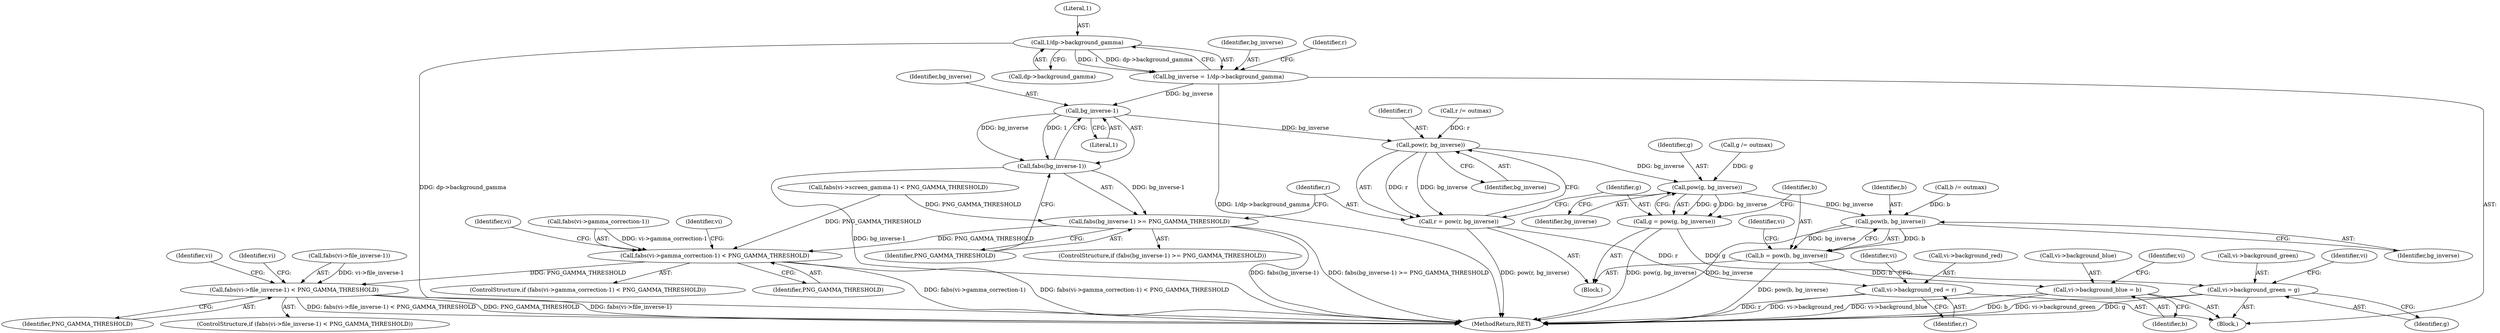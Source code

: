 digraph "0_Android_9d4853418ab2f754c2b63e091c29c5529b8b86ca_92@pointer" {
"1000367" [label="(Call,1/dp->background_gamma)"];
"1000365" [label="(Call,bg_inverse = 1/dp->background_gamma)"];
"1000408" [label="(Call,bg_inverse-1)"];
"1000407" [label="(Call,fabs(bg_inverse-1))"];
"1000406" [label="(Call,fabs(bg_inverse-1) >= PNG_GAMMA_THRESHOLD)"];
"1000482" [label="(Call,fabs(vi->gamma_correction-1) < PNG_GAMMA_THRESHOLD)"];
"1000505" [label="(Call,fabs(vi->file_inverse-1) < PNG_GAMMA_THRESHOLD)"];
"1000415" [label="(Call,pow(r, bg_inverse))"];
"1000413" [label="(Call,r = pow(r, bg_inverse))"];
"1000428" [label="(Call,vi->background_red = r)"];
"1000420" [label="(Call,pow(g, bg_inverse))"];
"1000418" [label="(Call,g = pow(g, bg_inverse))"];
"1000433" [label="(Call,vi->background_green = g)"];
"1000425" [label="(Call,pow(b, bg_inverse))"];
"1000423" [label="(Call,b = pow(b, bg_inverse))"];
"1000438" [label="(Call,vi->background_blue = b)"];
"1000481" [label="(ControlStructure,if (fabs(vi->gamma_correction-1) < PNG_GAMMA_THRESHOLD))"];
"1000369" [label="(Call,dp->background_gamma)"];
"1000367" [label="(Call,1/dp->background_gamma)"];
"1000406" [label="(Call,fabs(bg_inverse-1) >= PNG_GAMMA_THRESHOLD)"];
"1000418" [label="(Call,g = pow(g, bg_inverse))"];
"1000425" [label="(Call,pow(b, bg_inverse))"];
"1000363" [label="(Block,)"];
"1000437" [label="(Identifier,g)"];
"1000366" [label="(Identifier,bg_inverse)"];
"1000376" [label="(Identifier,r)"];
"1000426" [label="(Identifier,b)"];
"1000419" [label="(Identifier,g)"];
"1000438" [label="(Call,vi->background_blue = b)"];
"1000365" [label="(Call,bg_inverse = 1/dp->background_gamma)"];
"1000420" [label="(Call,pow(g, bg_inverse))"];
"1000427" [label="(Identifier,bg_inverse)"];
"1000413" [label="(Call,r = pow(r, bg_inverse))"];
"1000191" [label="(Call,fabs(vi->screen_gamma-1) < PNG_GAMMA_THRESHOLD)"];
"1000433" [label="(Call,vi->background_green = g)"];
"1000421" [label="(Identifier,g)"];
"1000492" [label="(Identifier,vi)"];
"1000411" [label="(Identifier,PNG_GAMMA_THRESHOLD)"];
"1000429" [label="(Call,vi->background_red)"];
"1000392" [label="(Call,g /= outmax)"];
"1000410" [label="(Literal,1)"];
"1000432" [label="(Identifier,r)"];
"1000368" [label="(Literal,1)"];
"1000497" [label="(Identifier,vi)"];
"1000520" [label="(Identifier,vi)"];
"1000382" [label="(Call,r /= outmax)"];
"1000435" [label="(Identifier,vi)"];
"1000416" [label="(Identifier,r)"];
"1000417" [label="(Identifier,bg_inverse)"];
"1000452" [label="(Identifier,vi)"];
"1000440" [label="(Identifier,vi)"];
"1000414" [label="(Identifier,r)"];
"1000505" [label="(Call,fabs(vi->file_inverse-1) < PNG_GAMMA_THRESHOLD)"];
"1000515" [label="(Identifier,vi)"];
"1000430" [label="(Identifier,vi)"];
"1000483" [label="(Call,fabs(vi->gamma_correction-1))"];
"1000407" [label="(Call,fabs(bg_inverse-1))"];
"1000412" [label="(Block,)"];
"1000525" [label="(MethodReturn,RET)"];
"1000428" [label="(Call,vi->background_red = r)"];
"1000439" [label="(Call,vi->background_blue)"];
"1000506" [label="(Call,fabs(vi->file_inverse-1))"];
"1000415" [label="(Call,pow(r, bg_inverse))"];
"1000482" [label="(Call,fabs(vi->gamma_correction-1) < PNG_GAMMA_THRESHOLD)"];
"1000489" [label="(Identifier,PNG_GAMMA_THRESHOLD)"];
"1000504" [label="(ControlStructure,if (fabs(vi->file_inverse-1) < PNG_GAMMA_THRESHOLD))"];
"1000405" [label="(ControlStructure,if (fabs(bg_inverse-1) >= PNG_GAMMA_THRESHOLD))"];
"1000512" [label="(Identifier,PNG_GAMMA_THRESHOLD)"];
"1000422" [label="(Identifier,bg_inverse)"];
"1000434" [label="(Call,vi->background_green)"];
"1000442" [label="(Identifier,b)"];
"1000402" [label="(Call,b /= outmax)"];
"1000408" [label="(Call,bg_inverse-1)"];
"1000409" [label="(Identifier,bg_inverse)"];
"1000423" [label="(Call,b = pow(b, bg_inverse))"];
"1000424" [label="(Identifier,b)"];
"1000367" -> "1000365"  [label="AST: "];
"1000367" -> "1000369"  [label="CFG: "];
"1000368" -> "1000367"  [label="AST: "];
"1000369" -> "1000367"  [label="AST: "];
"1000365" -> "1000367"  [label="CFG: "];
"1000367" -> "1000525"  [label="DDG: dp->background_gamma"];
"1000367" -> "1000365"  [label="DDG: 1"];
"1000367" -> "1000365"  [label="DDG: dp->background_gamma"];
"1000365" -> "1000363"  [label="AST: "];
"1000366" -> "1000365"  [label="AST: "];
"1000376" -> "1000365"  [label="CFG: "];
"1000365" -> "1000525"  [label="DDG: 1/dp->background_gamma"];
"1000365" -> "1000408"  [label="DDG: bg_inverse"];
"1000408" -> "1000407"  [label="AST: "];
"1000408" -> "1000410"  [label="CFG: "];
"1000409" -> "1000408"  [label="AST: "];
"1000410" -> "1000408"  [label="AST: "];
"1000407" -> "1000408"  [label="CFG: "];
"1000408" -> "1000407"  [label="DDG: bg_inverse"];
"1000408" -> "1000407"  [label="DDG: 1"];
"1000408" -> "1000415"  [label="DDG: bg_inverse"];
"1000407" -> "1000406"  [label="AST: "];
"1000411" -> "1000407"  [label="CFG: "];
"1000407" -> "1000525"  [label="DDG: bg_inverse-1"];
"1000407" -> "1000406"  [label="DDG: bg_inverse-1"];
"1000406" -> "1000405"  [label="AST: "];
"1000406" -> "1000411"  [label="CFG: "];
"1000411" -> "1000406"  [label="AST: "];
"1000414" -> "1000406"  [label="CFG: "];
"1000406" -> "1000525"  [label="DDG: fabs(bg_inverse-1)"];
"1000406" -> "1000525"  [label="DDG: fabs(bg_inverse-1) >= PNG_GAMMA_THRESHOLD"];
"1000191" -> "1000406"  [label="DDG: PNG_GAMMA_THRESHOLD"];
"1000406" -> "1000482"  [label="DDG: PNG_GAMMA_THRESHOLD"];
"1000482" -> "1000481"  [label="AST: "];
"1000482" -> "1000489"  [label="CFG: "];
"1000483" -> "1000482"  [label="AST: "];
"1000489" -> "1000482"  [label="AST: "];
"1000492" -> "1000482"  [label="CFG: "];
"1000497" -> "1000482"  [label="CFG: "];
"1000482" -> "1000525"  [label="DDG: fabs(vi->gamma_correction-1)"];
"1000482" -> "1000525"  [label="DDG: fabs(vi->gamma_correction-1) < PNG_GAMMA_THRESHOLD"];
"1000483" -> "1000482"  [label="DDG: vi->gamma_correction-1"];
"1000191" -> "1000482"  [label="DDG: PNG_GAMMA_THRESHOLD"];
"1000482" -> "1000505"  [label="DDG: PNG_GAMMA_THRESHOLD"];
"1000505" -> "1000504"  [label="AST: "];
"1000505" -> "1000512"  [label="CFG: "];
"1000506" -> "1000505"  [label="AST: "];
"1000512" -> "1000505"  [label="AST: "];
"1000515" -> "1000505"  [label="CFG: "];
"1000520" -> "1000505"  [label="CFG: "];
"1000505" -> "1000525"  [label="DDG: fabs(vi->file_inverse-1)"];
"1000505" -> "1000525"  [label="DDG: fabs(vi->file_inverse-1) < PNG_GAMMA_THRESHOLD"];
"1000505" -> "1000525"  [label="DDG: PNG_GAMMA_THRESHOLD"];
"1000506" -> "1000505"  [label="DDG: vi->file_inverse-1"];
"1000415" -> "1000413"  [label="AST: "];
"1000415" -> "1000417"  [label="CFG: "];
"1000416" -> "1000415"  [label="AST: "];
"1000417" -> "1000415"  [label="AST: "];
"1000413" -> "1000415"  [label="CFG: "];
"1000415" -> "1000413"  [label="DDG: r"];
"1000415" -> "1000413"  [label="DDG: bg_inverse"];
"1000382" -> "1000415"  [label="DDG: r"];
"1000415" -> "1000420"  [label="DDG: bg_inverse"];
"1000413" -> "1000412"  [label="AST: "];
"1000414" -> "1000413"  [label="AST: "];
"1000419" -> "1000413"  [label="CFG: "];
"1000413" -> "1000525"  [label="DDG: pow(r, bg_inverse)"];
"1000413" -> "1000428"  [label="DDG: r"];
"1000428" -> "1000363"  [label="AST: "];
"1000428" -> "1000432"  [label="CFG: "];
"1000429" -> "1000428"  [label="AST: "];
"1000432" -> "1000428"  [label="AST: "];
"1000435" -> "1000428"  [label="CFG: "];
"1000428" -> "1000525"  [label="DDG: r"];
"1000428" -> "1000525"  [label="DDG: vi->background_red"];
"1000420" -> "1000418"  [label="AST: "];
"1000420" -> "1000422"  [label="CFG: "];
"1000421" -> "1000420"  [label="AST: "];
"1000422" -> "1000420"  [label="AST: "];
"1000418" -> "1000420"  [label="CFG: "];
"1000420" -> "1000418"  [label="DDG: g"];
"1000420" -> "1000418"  [label="DDG: bg_inverse"];
"1000392" -> "1000420"  [label="DDG: g"];
"1000420" -> "1000425"  [label="DDG: bg_inverse"];
"1000418" -> "1000412"  [label="AST: "];
"1000419" -> "1000418"  [label="AST: "];
"1000424" -> "1000418"  [label="CFG: "];
"1000418" -> "1000525"  [label="DDG: pow(g, bg_inverse)"];
"1000418" -> "1000433"  [label="DDG: g"];
"1000433" -> "1000363"  [label="AST: "];
"1000433" -> "1000437"  [label="CFG: "];
"1000434" -> "1000433"  [label="AST: "];
"1000437" -> "1000433"  [label="AST: "];
"1000440" -> "1000433"  [label="CFG: "];
"1000433" -> "1000525"  [label="DDG: g"];
"1000433" -> "1000525"  [label="DDG: vi->background_green"];
"1000425" -> "1000423"  [label="AST: "];
"1000425" -> "1000427"  [label="CFG: "];
"1000426" -> "1000425"  [label="AST: "];
"1000427" -> "1000425"  [label="AST: "];
"1000423" -> "1000425"  [label="CFG: "];
"1000425" -> "1000525"  [label="DDG: bg_inverse"];
"1000425" -> "1000423"  [label="DDG: b"];
"1000425" -> "1000423"  [label="DDG: bg_inverse"];
"1000402" -> "1000425"  [label="DDG: b"];
"1000423" -> "1000412"  [label="AST: "];
"1000424" -> "1000423"  [label="AST: "];
"1000430" -> "1000423"  [label="CFG: "];
"1000423" -> "1000525"  [label="DDG: pow(b, bg_inverse)"];
"1000423" -> "1000438"  [label="DDG: b"];
"1000438" -> "1000363"  [label="AST: "];
"1000438" -> "1000442"  [label="CFG: "];
"1000439" -> "1000438"  [label="AST: "];
"1000442" -> "1000438"  [label="AST: "];
"1000452" -> "1000438"  [label="CFG: "];
"1000438" -> "1000525"  [label="DDG: b"];
"1000438" -> "1000525"  [label="DDG: vi->background_blue"];
}
